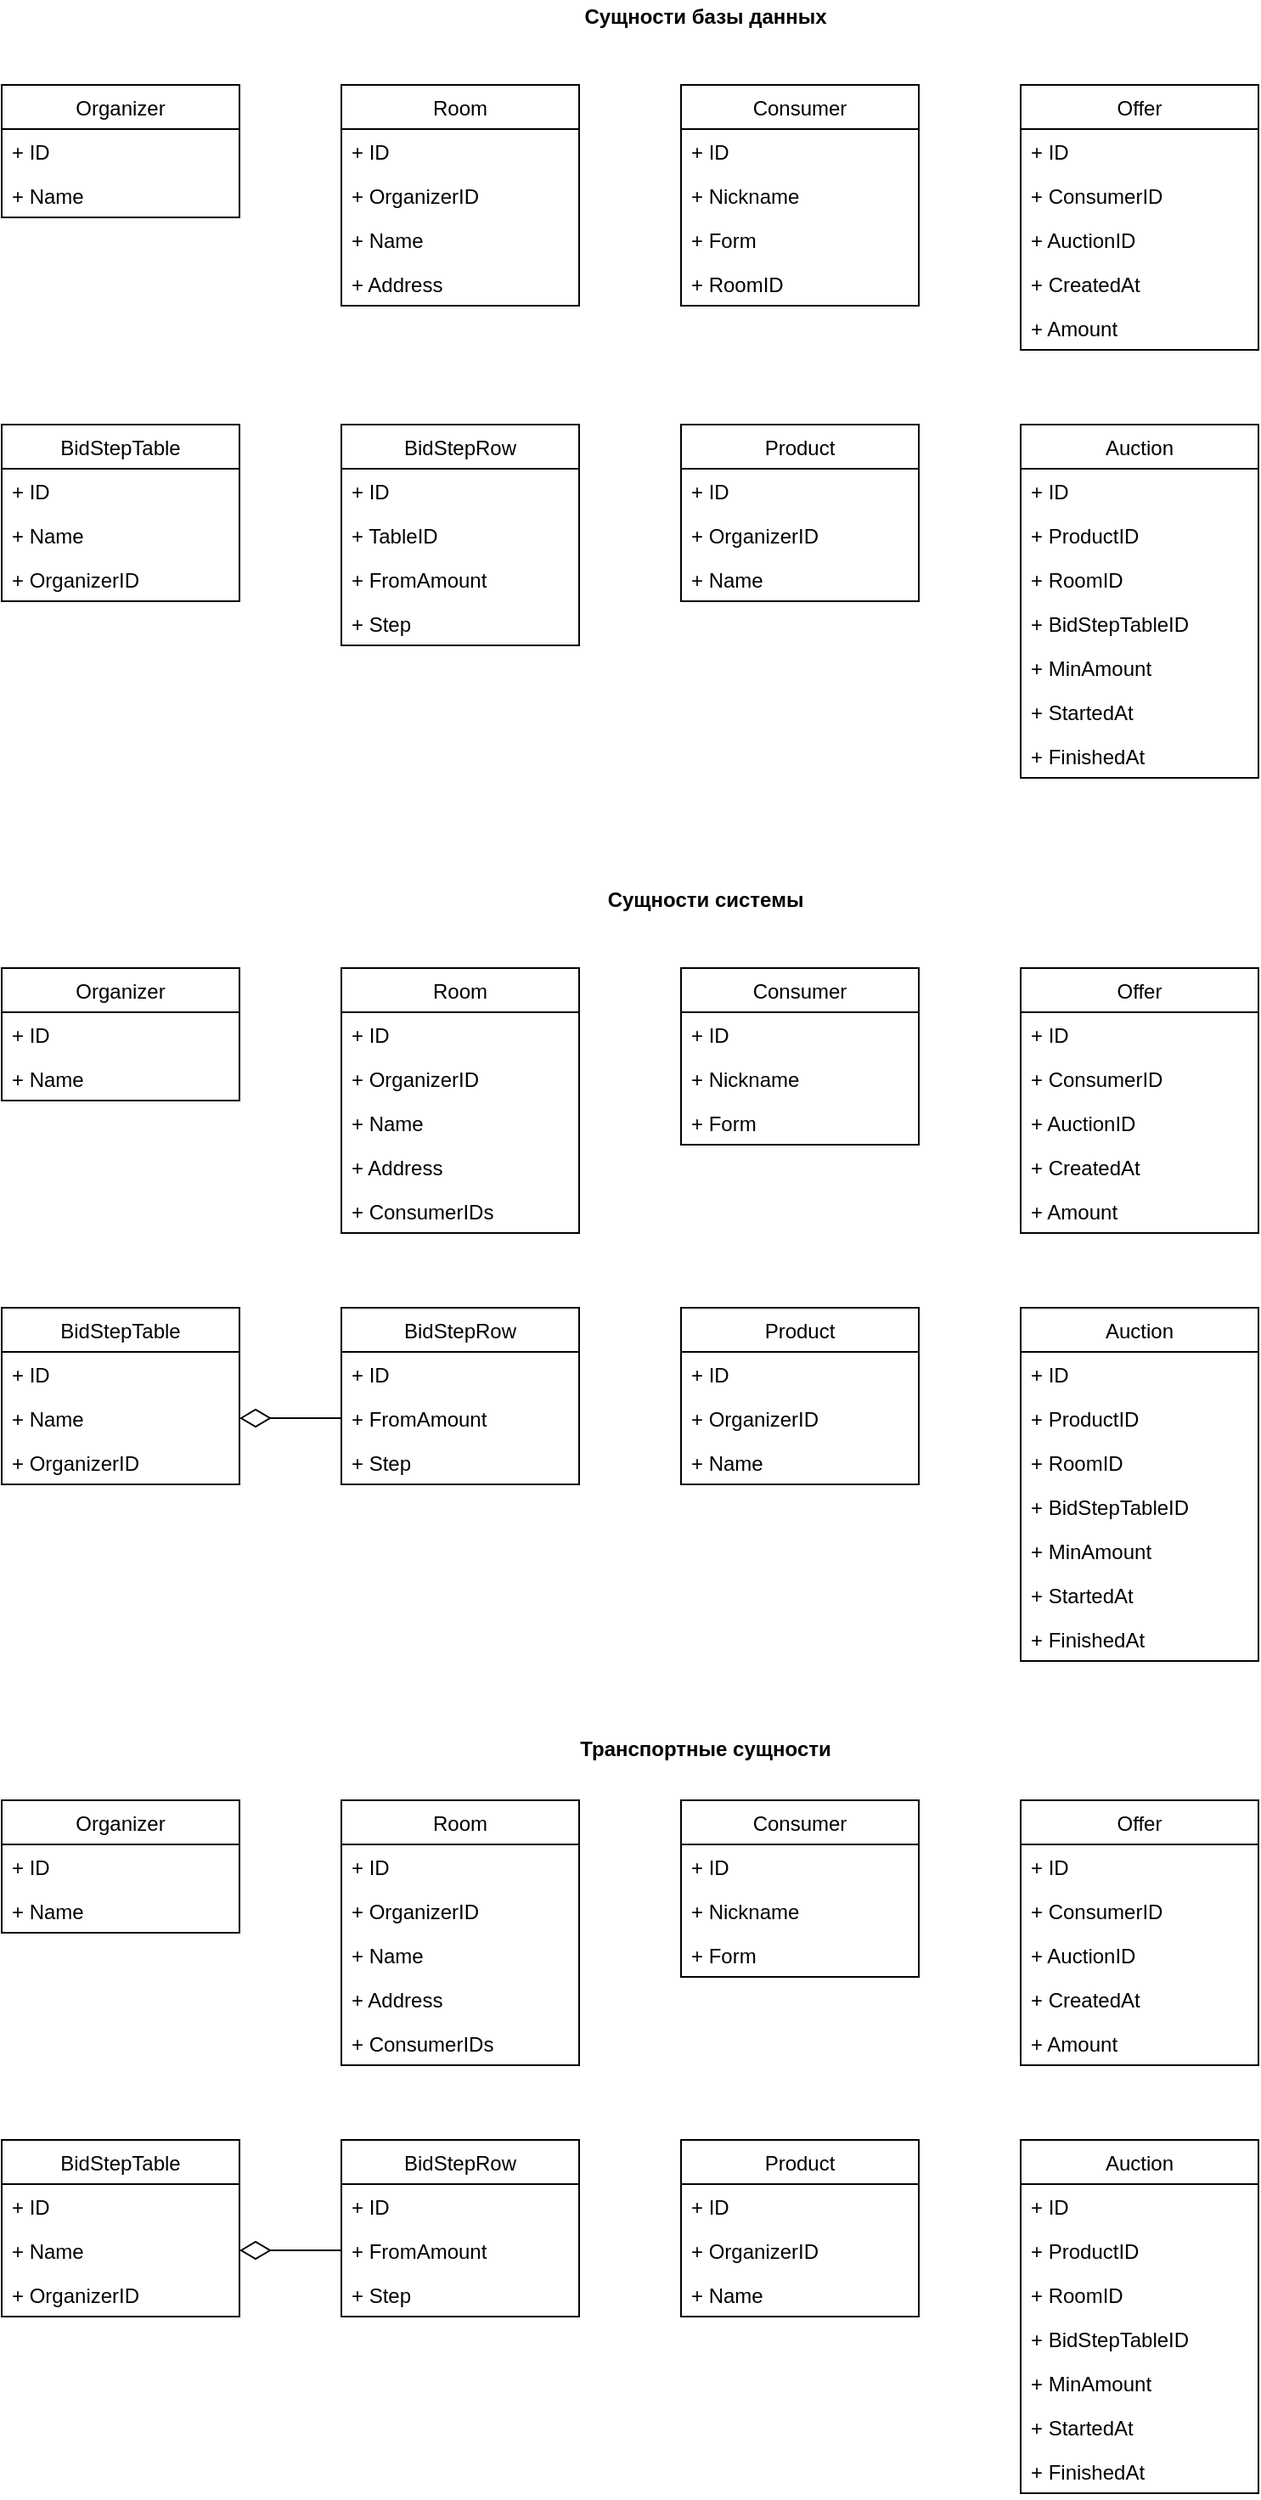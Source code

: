 <mxfile version="17.5.0" type="device"><diagram id="UkRn1mo4y2CL0mDrjCjc" name="Page-1"><mxGraphModel dx="2100" dy="1332" grid="1" gridSize="10" guides="1" tooltips="1" connect="1" arrows="1" fold="1" page="1" pageScale="1" pageWidth="827" pageHeight="1169" math="0" shadow="0"><root><mxCell id="0"/><mxCell id="1" parent="0"/><mxCell id="m401sGDuxx9GTcggJVIY-2" value="&lt;b&gt;Cущности базы данных&lt;/b&gt;" style="text;html=1;align=center;verticalAlign=middle;resizable=0;points=[];autosize=1;strokeColor=none;fillColor=none;" parent="1" vertex="1"><mxGeometry x="334" y="30" width="160" height="20" as="geometry"/></mxCell><mxCell id="m401sGDuxx9GTcggJVIY-3" value="Organizer" style="swimlane;fontStyle=0;childLayout=stackLayout;horizontal=1;startSize=26;fillColor=none;horizontalStack=0;resizeParent=1;resizeParentMax=0;resizeLast=0;collapsible=1;marginBottom=0;" parent="1" vertex="1"><mxGeometry y="80" width="140" height="78" as="geometry"/></mxCell><mxCell id="m401sGDuxx9GTcggJVIY-4" value="+ ID" style="text;strokeColor=none;fillColor=none;align=left;verticalAlign=top;spacingLeft=4;spacingRight=4;overflow=hidden;rotatable=0;points=[[0,0.5],[1,0.5]];portConstraint=eastwest;" parent="m401sGDuxx9GTcggJVIY-3" vertex="1"><mxGeometry y="26" width="140" height="26" as="geometry"/></mxCell><mxCell id="m401sGDuxx9GTcggJVIY-7" value="+ Name" style="text;strokeColor=none;fillColor=none;align=left;verticalAlign=top;spacingLeft=4;spacingRight=4;overflow=hidden;rotatable=0;points=[[0,0.5],[1,0.5]];portConstraint=eastwest;" parent="m401sGDuxx9GTcggJVIY-3" vertex="1"><mxGeometry y="52" width="140" height="26" as="geometry"/></mxCell><mxCell id="m401sGDuxx9GTcggJVIY-8" value="Room" style="swimlane;fontStyle=0;childLayout=stackLayout;horizontal=1;startSize=26;fillColor=none;horizontalStack=0;resizeParent=1;resizeParentMax=0;resizeLast=0;collapsible=1;marginBottom=0;" parent="1" vertex="1"><mxGeometry x="200" y="80" width="140" height="130" as="geometry"/></mxCell><mxCell id="m401sGDuxx9GTcggJVIY-9" value="+ ID" style="text;strokeColor=none;fillColor=none;align=left;verticalAlign=top;spacingLeft=4;spacingRight=4;overflow=hidden;rotatable=0;points=[[0,0.5],[1,0.5]];portConstraint=eastwest;" parent="m401sGDuxx9GTcggJVIY-8" vertex="1"><mxGeometry y="26" width="140" height="26" as="geometry"/></mxCell><mxCell id="EMfm5zw3j1zz_-ux1l1t-84" value="+ OrganizerID" style="text;strokeColor=none;fillColor=none;align=left;verticalAlign=top;spacingLeft=4;spacingRight=4;overflow=hidden;rotatable=0;points=[[0,0.5],[1,0.5]];portConstraint=eastwest;" vertex="1" parent="m401sGDuxx9GTcggJVIY-8"><mxGeometry y="52" width="140" height="26" as="geometry"/></mxCell><mxCell id="m401sGDuxx9GTcggJVIY-10" value="+ Name" style="text;strokeColor=none;fillColor=none;align=left;verticalAlign=top;spacingLeft=4;spacingRight=4;overflow=hidden;rotatable=0;points=[[0,0.5],[1,0.5]];portConstraint=eastwest;" parent="m401sGDuxx9GTcggJVIY-8" vertex="1"><mxGeometry y="78" width="140" height="26" as="geometry"/></mxCell><mxCell id="m401sGDuxx9GTcggJVIY-11" value="+ Address" style="text;strokeColor=none;fillColor=none;align=left;verticalAlign=top;spacingLeft=4;spacingRight=4;overflow=hidden;rotatable=0;points=[[0,0.5],[1,0.5]];portConstraint=eastwest;" parent="m401sGDuxx9GTcggJVIY-8" vertex="1"><mxGeometry y="104" width="140" height="26" as="geometry"/></mxCell><mxCell id="m401sGDuxx9GTcggJVIY-13" value="Consumer" style="swimlane;fontStyle=0;childLayout=stackLayout;horizontal=1;startSize=26;fillColor=none;horizontalStack=0;resizeParent=1;resizeParentMax=0;resizeLast=0;collapsible=1;marginBottom=0;" parent="1" vertex="1"><mxGeometry x="400" y="80" width="140" height="130" as="geometry"/></mxCell><mxCell id="m401sGDuxx9GTcggJVIY-14" value="+ ID" style="text;strokeColor=none;fillColor=none;align=left;verticalAlign=top;spacingLeft=4;spacingRight=4;overflow=hidden;rotatable=0;points=[[0,0.5],[1,0.5]];portConstraint=eastwest;" parent="m401sGDuxx9GTcggJVIY-13" vertex="1"><mxGeometry y="26" width="140" height="26" as="geometry"/></mxCell><mxCell id="m401sGDuxx9GTcggJVIY-15" value="+ Nickname" style="text;strokeColor=none;fillColor=none;align=left;verticalAlign=top;spacingLeft=4;spacingRight=4;overflow=hidden;rotatable=0;points=[[0,0.5],[1,0.5]];portConstraint=eastwest;" parent="m401sGDuxx9GTcggJVIY-13" vertex="1"><mxGeometry y="52" width="140" height="26" as="geometry"/></mxCell><mxCell id="m401sGDuxx9GTcggJVIY-16" value="+ Form" style="text;strokeColor=none;fillColor=none;align=left;verticalAlign=top;spacingLeft=4;spacingRight=4;overflow=hidden;rotatable=0;points=[[0,0.5],[1,0.5]];portConstraint=eastwest;" parent="m401sGDuxx9GTcggJVIY-13" vertex="1"><mxGeometry y="78" width="140" height="26" as="geometry"/></mxCell><mxCell id="m401sGDuxx9GTcggJVIY-17" value="+ RoomID" style="text;strokeColor=none;fillColor=none;align=left;verticalAlign=top;spacingLeft=4;spacingRight=4;overflow=hidden;rotatable=0;points=[[0,0.5],[1,0.5]];portConstraint=eastwest;" parent="m401sGDuxx9GTcggJVIY-13" vertex="1"><mxGeometry y="104" width="140" height="26" as="geometry"/></mxCell><mxCell id="m401sGDuxx9GTcggJVIY-19" value="Offer" style="swimlane;fontStyle=0;childLayout=stackLayout;horizontal=1;startSize=26;fillColor=none;horizontalStack=0;resizeParent=1;resizeParentMax=0;resizeLast=0;collapsible=1;marginBottom=0;" parent="1" vertex="1"><mxGeometry x="600" y="80" width="140" height="156" as="geometry"/></mxCell><mxCell id="m401sGDuxx9GTcggJVIY-20" value="+ ID" style="text;strokeColor=none;fillColor=none;align=left;verticalAlign=top;spacingLeft=4;spacingRight=4;overflow=hidden;rotatable=0;points=[[0,0.5],[1,0.5]];portConstraint=eastwest;" parent="m401sGDuxx9GTcggJVIY-19" vertex="1"><mxGeometry y="26" width="140" height="26" as="geometry"/></mxCell><mxCell id="m401sGDuxx9GTcggJVIY-21" value="+ ConsumerID" style="text;strokeColor=none;fillColor=none;align=left;verticalAlign=top;spacingLeft=4;spacingRight=4;overflow=hidden;rotatable=0;points=[[0,0.5],[1,0.5]];portConstraint=eastwest;" parent="m401sGDuxx9GTcggJVIY-19" vertex="1"><mxGeometry y="52" width="140" height="26" as="geometry"/></mxCell><mxCell id="m401sGDuxx9GTcggJVIY-22" value="+ AuctionID" style="text;strokeColor=none;fillColor=none;align=left;verticalAlign=top;spacingLeft=4;spacingRight=4;overflow=hidden;rotatable=0;points=[[0,0.5],[1,0.5]];portConstraint=eastwest;" parent="m401sGDuxx9GTcggJVIY-19" vertex="1"><mxGeometry y="78" width="140" height="26" as="geometry"/></mxCell><mxCell id="m401sGDuxx9GTcggJVIY-24" value="+ CreatedAt" style="text;strokeColor=none;fillColor=none;align=left;verticalAlign=top;spacingLeft=4;spacingRight=4;overflow=hidden;rotatable=0;points=[[0,0.5],[1,0.5]];portConstraint=eastwest;" parent="m401sGDuxx9GTcggJVIY-19" vertex="1"><mxGeometry y="104" width="140" height="26" as="geometry"/></mxCell><mxCell id="m401sGDuxx9GTcggJVIY-25" value="+ Amount" style="text;strokeColor=none;fillColor=none;align=left;verticalAlign=top;spacingLeft=4;spacingRight=4;overflow=hidden;rotatable=0;points=[[0,0.5],[1,0.5]];portConstraint=eastwest;" parent="m401sGDuxx9GTcggJVIY-19" vertex="1"><mxGeometry y="130" width="140" height="26" as="geometry"/></mxCell><mxCell id="m401sGDuxx9GTcggJVIY-26" value="BidStepTable" style="swimlane;fontStyle=0;childLayout=stackLayout;horizontal=1;startSize=26;fillColor=none;horizontalStack=0;resizeParent=1;resizeParentMax=0;resizeLast=0;collapsible=1;marginBottom=0;" parent="1" vertex="1"><mxGeometry y="280" width="140" height="104" as="geometry"/></mxCell><mxCell id="m401sGDuxx9GTcggJVIY-27" value="+ ID" style="text;strokeColor=none;fillColor=none;align=left;verticalAlign=top;spacingLeft=4;spacingRight=4;overflow=hidden;rotatable=0;points=[[0,0.5],[1,0.5]];portConstraint=eastwest;" parent="m401sGDuxx9GTcggJVIY-26" vertex="1"><mxGeometry y="26" width="140" height="26" as="geometry"/></mxCell><mxCell id="EMfm5zw3j1zz_-ux1l1t-85" value="+ Name" style="text;strokeColor=none;fillColor=none;align=left;verticalAlign=top;spacingLeft=4;spacingRight=4;overflow=hidden;rotatable=0;points=[[0,0.5],[1,0.5]];portConstraint=eastwest;" vertex="1" parent="m401sGDuxx9GTcggJVIY-26"><mxGeometry y="52" width="140" height="26" as="geometry"/></mxCell><mxCell id="m401sGDuxx9GTcggJVIY-28" value="+ OrganizerID" style="text;strokeColor=none;fillColor=none;align=left;verticalAlign=top;spacingLeft=4;spacingRight=4;overflow=hidden;rotatable=0;points=[[0,0.5],[1,0.5]];portConstraint=eastwest;" parent="m401sGDuxx9GTcggJVIY-26" vertex="1"><mxGeometry y="78" width="140" height="26" as="geometry"/></mxCell><mxCell id="m401sGDuxx9GTcggJVIY-32" value="BidStepRow" style="swimlane;fontStyle=0;childLayout=stackLayout;horizontal=1;startSize=26;fillColor=none;horizontalStack=0;resizeParent=1;resizeParentMax=0;resizeLast=0;collapsible=1;marginBottom=0;" parent="1" vertex="1"><mxGeometry x="200" y="280" width="140" height="130" as="geometry"/></mxCell><mxCell id="m401sGDuxx9GTcggJVIY-33" value="+ ID" style="text;strokeColor=none;fillColor=none;align=left;verticalAlign=top;spacingLeft=4;spacingRight=4;overflow=hidden;rotatable=0;points=[[0,0.5],[1,0.5]];portConstraint=eastwest;" parent="m401sGDuxx9GTcggJVIY-32" vertex="1"><mxGeometry y="26" width="140" height="26" as="geometry"/></mxCell><mxCell id="m401sGDuxx9GTcggJVIY-34" value="+ TableID" style="text;strokeColor=none;fillColor=none;align=left;verticalAlign=top;spacingLeft=4;spacingRight=4;overflow=hidden;rotatable=0;points=[[0,0.5],[1,0.5]];portConstraint=eastwest;" parent="m401sGDuxx9GTcggJVIY-32" vertex="1"><mxGeometry y="52" width="140" height="26" as="geometry"/></mxCell><mxCell id="m401sGDuxx9GTcggJVIY-35" value="+ FromAmount" style="text;strokeColor=none;fillColor=none;align=left;verticalAlign=top;spacingLeft=4;spacingRight=4;overflow=hidden;rotatable=0;points=[[0,0.5],[1,0.5]];portConstraint=eastwest;" parent="m401sGDuxx9GTcggJVIY-32" vertex="1"><mxGeometry y="78" width="140" height="26" as="geometry"/></mxCell><mxCell id="m401sGDuxx9GTcggJVIY-37" value="+ Step" style="text;strokeColor=none;fillColor=none;align=left;verticalAlign=top;spacingLeft=4;spacingRight=4;overflow=hidden;rotatable=0;points=[[0,0.5],[1,0.5]];portConstraint=eastwest;" parent="m401sGDuxx9GTcggJVIY-32" vertex="1"><mxGeometry y="104" width="140" height="26" as="geometry"/></mxCell><mxCell id="m401sGDuxx9GTcggJVIY-38" value="Product" style="swimlane;fontStyle=0;childLayout=stackLayout;horizontal=1;startSize=26;fillColor=none;horizontalStack=0;resizeParent=1;resizeParentMax=0;resizeLast=0;collapsible=1;marginBottom=0;" parent="1" vertex="1"><mxGeometry x="400" y="280" width="140" height="104" as="geometry"/></mxCell><mxCell id="m401sGDuxx9GTcggJVIY-39" value="+ ID" style="text;strokeColor=none;fillColor=none;align=left;verticalAlign=top;spacingLeft=4;spacingRight=4;overflow=hidden;rotatable=0;points=[[0,0.5],[1,0.5]];portConstraint=eastwest;" parent="m401sGDuxx9GTcggJVIY-38" vertex="1"><mxGeometry y="26" width="140" height="26" as="geometry"/></mxCell><mxCell id="m401sGDuxx9GTcggJVIY-40" value="+ OrganizerID" style="text;strokeColor=none;fillColor=none;align=left;verticalAlign=top;spacingLeft=4;spacingRight=4;overflow=hidden;rotatable=0;points=[[0,0.5],[1,0.5]];portConstraint=eastwest;" parent="m401sGDuxx9GTcggJVIY-38" vertex="1"><mxGeometry y="52" width="140" height="26" as="geometry"/></mxCell><mxCell id="m401sGDuxx9GTcggJVIY-41" value="+ Name" style="text;strokeColor=none;fillColor=none;align=left;verticalAlign=top;spacingLeft=4;spacingRight=4;overflow=hidden;rotatable=0;points=[[0,0.5],[1,0.5]];portConstraint=eastwest;" parent="m401sGDuxx9GTcggJVIY-38" vertex="1"><mxGeometry y="78" width="140" height="26" as="geometry"/></mxCell><mxCell id="m401sGDuxx9GTcggJVIY-44" value="Auction" style="swimlane;fontStyle=0;childLayout=stackLayout;horizontal=1;startSize=26;fillColor=none;horizontalStack=0;resizeParent=1;resizeParentMax=0;resizeLast=0;collapsible=1;marginBottom=0;" parent="1" vertex="1"><mxGeometry x="600" y="280" width="140" height="208" as="geometry"/></mxCell><mxCell id="m401sGDuxx9GTcggJVIY-45" value="+ ID" style="text;strokeColor=none;fillColor=none;align=left;verticalAlign=top;spacingLeft=4;spacingRight=4;overflow=hidden;rotatable=0;points=[[0,0.5],[1,0.5]];portConstraint=eastwest;" parent="m401sGDuxx9GTcggJVIY-44" vertex="1"><mxGeometry y="26" width="140" height="26" as="geometry"/></mxCell><mxCell id="m401sGDuxx9GTcggJVIY-46" value="+ ProductID" style="text;strokeColor=none;fillColor=none;align=left;verticalAlign=top;spacingLeft=4;spacingRight=4;overflow=hidden;rotatable=0;points=[[0,0.5],[1,0.5]];portConstraint=eastwest;" parent="m401sGDuxx9GTcggJVIY-44" vertex="1"><mxGeometry y="52" width="140" height="26" as="geometry"/></mxCell><mxCell id="m401sGDuxx9GTcggJVIY-48" value="+ RoomID" style="text;strokeColor=none;fillColor=none;align=left;verticalAlign=top;spacingLeft=4;spacingRight=4;overflow=hidden;rotatable=0;points=[[0,0.5],[1,0.5]];portConstraint=eastwest;" parent="m401sGDuxx9GTcggJVIY-44" vertex="1"><mxGeometry y="78" width="140" height="26" as="geometry"/></mxCell><mxCell id="m401sGDuxx9GTcggJVIY-49" value="+ BidStepTableID" style="text;strokeColor=none;fillColor=none;align=left;verticalAlign=top;spacingLeft=4;spacingRight=4;overflow=hidden;rotatable=0;points=[[0,0.5],[1,0.5]];portConstraint=eastwest;" parent="m401sGDuxx9GTcggJVIY-44" vertex="1"><mxGeometry y="104" width="140" height="26" as="geometry"/></mxCell><mxCell id="m401sGDuxx9GTcggJVIY-47" value="+ MinAmount" style="text;strokeColor=none;fillColor=none;align=left;verticalAlign=top;spacingLeft=4;spacingRight=4;overflow=hidden;rotatable=0;points=[[0,0.5],[1,0.5]];portConstraint=eastwest;" parent="m401sGDuxx9GTcggJVIY-44" vertex="1"><mxGeometry y="130" width="140" height="26" as="geometry"/></mxCell><mxCell id="m401sGDuxx9GTcggJVIY-51" value="+ StartedAt" style="text;strokeColor=none;fillColor=none;align=left;verticalAlign=top;spacingLeft=4;spacingRight=4;overflow=hidden;rotatable=0;points=[[0,0.5],[1,0.5]];portConstraint=eastwest;" parent="m401sGDuxx9GTcggJVIY-44" vertex="1"><mxGeometry y="156" width="140" height="26" as="geometry"/></mxCell><mxCell id="m401sGDuxx9GTcggJVIY-50" value="+ FinishedAt" style="text;strokeColor=none;fillColor=none;align=left;verticalAlign=top;spacingLeft=4;spacingRight=4;overflow=hidden;rotatable=0;points=[[0,0.5],[1,0.5]];portConstraint=eastwest;" parent="m401sGDuxx9GTcggJVIY-44" vertex="1"><mxGeometry y="182" width="140" height="26" as="geometry"/></mxCell><mxCell id="m401sGDuxx9GTcggJVIY-52" value="&lt;b&gt;Cущности системы&lt;/b&gt;" style="text;html=1;align=center;verticalAlign=middle;resizable=0;points=[];autosize=1;strokeColor=none;fillColor=none;" parent="1" vertex="1"><mxGeometry x="349" y="550" width="130" height="20" as="geometry"/></mxCell><mxCell id="m401sGDuxx9GTcggJVIY-53" value="Organizer" style="swimlane;fontStyle=0;childLayout=stackLayout;horizontal=1;startSize=26;fillColor=none;horizontalStack=0;resizeParent=1;resizeParentMax=0;resizeLast=0;collapsible=1;marginBottom=0;" parent="1" vertex="1"><mxGeometry y="600" width="140" height="78" as="geometry"/></mxCell><mxCell id="m401sGDuxx9GTcggJVIY-54" value="+ ID" style="text;strokeColor=none;fillColor=none;align=left;verticalAlign=top;spacingLeft=4;spacingRight=4;overflow=hidden;rotatable=0;points=[[0,0.5],[1,0.5]];portConstraint=eastwest;" parent="m401sGDuxx9GTcggJVIY-53" vertex="1"><mxGeometry y="26" width="140" height="26" as="geometry"/></mxCell><mxCell id="m401sGDuxx9GTcggJVIY-55" value="+ Name" style="text;strokeColor=none;fillColor=none;align=left;verticalAlign=top;spacingLeft=4;spacingRight=4;overflow=hidden;rotatable=0;points=[[0,0.5],[1,0.5]];portConstraint=eastwest;" parent="m401sGDuxx9GTcggJVIY-53" vertex="1"><mxGeometry y="52" width="140" height="26" as="geometry"/></mxCell><mxCell id="m401sGDuxx9GTcggJVIY-56" value="Room" style="swimlane;fontStyle=0;childLayout=stackLayout;horizontal=1;startSize=26;fillColor=none;horizontalStack=0;resizeParent=1;resizeParentMax=0;resizeLast=0;collapsible=1;marginBottom=0;" parent="1" vertex="1"><mxGeometry x="200" y="600" width="140" height="156" as="geometry"/></mxCell><mxCell id="m401sGDuxx9GTcggJVIY-57" value="+ ID" style="text;strokeColor=none;fillColor=none;align=left;verticalAlign=top;spacingLeft=4;spacingRight=4;overflow=hidden;rotatable=0;points=[[0,0.5],[1,0.5]];portConstraint=eastwest;" parent="m401sGDuxx9GTcggJVIY-56" vertex="1"><mxGeometry y="26" width="140" height="26" as="geometry"/></mxCell><mxCell id="EMfm5zw3j1zz_-ux1l1t-2" value="+ OrganizerID" style="text;strokeColor=none;fillColor=none;align=left;verticalAlign=top;spacingLeft=4;spacingRight=4;overflow=hidden;rotatable=0;points=[[0,0.5],[1,0.5]];portConstraint=eastwest;" vertex="1" parent="m401sGDuxx9GTcggJVIY-56"><mxGeometry y="52" width="140" height="26" as="geometry"/></mxCell><mxCell id="m401sGDuxx9GTcggJVIY-58" value="+ Name" style="text;strokeColor=none;fillColor=none;align=left;verticalAlign=top;spacingLeft=4;spacingRight=4;overflow=hidden;rotatable=0;points=[[0,0.5],[1,0.5]];portConstraint=eastwest;" parent="m401sGDuxx9GTcggJVIY-56" vertex="1"><mxGeometry y="78" width="140" height="26" as="geometry"/></mxCell><mxCell id="m401sGDuxx9GTcggJVIY-59" value="+ Address" style="text;strokeColor=none;fillColor=none;align=left;verticalAlign=top;spacingLeft=4;spacingRight=4;overflow=hidden;rotatable=0;points=[[0,0.5],[1,0.5]];portConstraint=eastwest;" parent="m401sGDuxx9GTcggJVIY-56" vertex="1"><mxGeometry y="104" width="140" height="26" as="geometry"/></mxCell><mxCell id="EMfm5zw3j1zz_-ux1l1t-3" value="+ ConsumerIDs" style="text;strokeColor=none;fillColor=none;align=left;verticalAlign=top;spacingLeft=4;spacingRight=4;overflow=hidden;rotatable=0;points=[[0,0.5],[1,0.5]];portConstraint=eastwest;" vertex="1" parent="m401sGDuxx9GTcggJVIY-56"><mxGeometry y="130" width="140" height="26" as="geometry"/></mxCell><mxCell id="m401sGDuxx9GTcggJVIY-61" value="Consumer" style="swimlane;fontStyle=0;childLayout=stackLayout;horizontal=1;startSize=26;fillColor=none;horizontalStack=0;resizeParent=1;resizeParentMax=0;resizeLast=0;collapsible=1;marginBottom=0;" parent="1" vertex="1"><mxGeometry x="400" y="600" width="140" height="104" as="geometry"/></mxCell><mxCell id="m401sGDuxx9GTcggJVIY-62" value="+ ID" style="text;strokeColor=none;fillColor=none;align=left;verticalAlign=top;spacingLeft=4;spacingRight=4;overflow=hidden;rotatable=0;points=[[0,0.5],[1,0.5]];portConstraint=eastwest;" parent="m401sGDuxx9GTcggJVIY-61" vertex="1"><mxGeometry y="26" width="140" height="26" as="geometry"/></mxCell><mxCell id="m401sGDuxx9GTcggJVIY-63" value="+ Nickname" style="text;strokeColor=none;fillColor=none;align=left;verticalAlign=top;spacingLeft=4;spacingRight=4;overflow=hidden;rotatable=0;points=[[0,0.5],[1,0.5]];portConstraint=eastwest;" parent="m401sGDuxx9GTcggJVIY-61" vertex="1"><mxGeometry y="52" width="140" height="26" as="geometry"/></mxCell><mxCell id="m401sGDuxx9GTcggJVIY-64" value="+ Form" style="text;strokeColor=none;fillColor=none;align=left;verticalAlign=top;spacingLeft=4;spacingRight=4;overflow=hidden;rotatable=0;points=[[0,0.5],[1,0.5]];portConstraint=eastwest;" parent="m401sGDuxx9GTcggJVIY-61" vertex="1"><mxGeometry y="78" width="140" height="26" as="geometry"/></mxCell><mxCell id="m401sGDuxx9GTcggJVIY-67" value="Offer" style="swimlane;fontStyle=0;childLayout=stackLayout;horizontal=1;startSize=26;fillColor=none;horizontalStack=0;resizeParent=1;resizeParentMax=0;resizeLast=0;collapsible=1;marginBottom=0;" parent="1" vertex="1"><mxGeometry x="600" y="600" width="140" height="156" as="geometry"/></mxCell><mxCell id="m401sGDuxx9GTcggJVIY-68" value="+ ID" style="text;strokeColor=none;fillColor=none;align=left;verticalAlign=top;spacingLeft=4;spacingRight=4;overflow=hidden;rotatable=0;points=[[0,0.5],[1,0.5]];portConstraint=eastwest;" parent="m401sGDuxx9GTcggJVIY-67" vertex="1"><mxGeometry y="26" width="140" height="26" as="geometry"/></mxCell><mxCell id="m401sGDuxx9GTcggJVIY-69" value="+ ConsumerID" style="text;strokeColor=none;fillColor=none;align=left;verticalAlign=top;spacingLeft=4;spacingRight=4;overflow=hidden;rotatable=0;points=[[0,0.5],[1,0.5]];portConstraint=eastwest;" parent="m401sGDuxx9GTcggJVIY-67" vertex="1"><mxGeometry y="52" width="140" height="26" as="geometry"/></mxCell><mxCell id="m401sGDuxx9GTcggJVIY-70" value="+ AuctionID" style="text;strokeColor=none;fillColor=none;align=left;verticalAlign=top;spacingLeft=4;spacingRight=4;overflow=hidden;rotatable=0;points=[[0,0.5],[1,0.5]];portConstraint=eastwest;" parent="m401sGDuxx9GTcggJVIY-67" vertex="1"><mxGeometry y="78" width="140" height="26" as="geometry"/></mxCell><mxCell id="m401sGDuxx9GTcggJVIY-71" value="+ CreatedAt" style="text;strokeColor=none;fillColor=none;align=left;verticalAlign=top;spacingLeft=4;spacingRight=4;overflow=hidden;rotatable=0;points=[[0,0.5],[1,0.5]];portConstraint=eastwest;" parent="m401sGDuxx9GTcggJVIY-67" vertex="1"><mxGeometry y="104" width="140" height="26" as="geometry"/></mxCell><mxCell id="m401sGDuxx9GTcggJVIY-72" value="+ Amount" style="text;strokeColor=none;fillColor=none;align=left;verticalAlign=top;spacingLeft=4;spacingRight=4;overflow=hidden;rotatable=0;points=[[0,0.5],[1,0.5]];portConstraint=eastwest;" parent="m401sGDuxx9GTcggJVIY-67" vertex="1"><mxGeometry y="130" width="140" height="26" as="geometry"/></mxCell><mxCell id="m401sGDuxx9GTcggJVIY-73" value="BidStepTable" style="swimlane;fontStyle=0;childLayout=stackLayout;horizontal=1;startSize=26;fillColor=none;horizontalStack=0;resizeParent=1;resizeParentMax=0;resizeLast=0;collapsible=1;marginBottom=0;" parent="1" vertex="1"><mxGeometry y="800" width="140" height="104" as="geometry"/></mxCell><mxCell id="m401sGDuxx9GTcggJVIY-74" value="+ ID" style="text;strokeColor=none;fillColor=none;align=left;verticalAlign=top;spacingLeft=4;spacingRight=4;overflow=hidden;rotatable=0;points=[[0,0.5],[1,0.5]];portConstraint=eastwest;" parent="m401sGDuxx9GTcggJVIY-73" vertex="1"><mxGeometry y="26" width="140" height="26" as="geometry"/></mxCell><mxCell id="EMfm5zw3j1zz_-ux1l1t-1" value="+ Name" style="text;strokeColor=none;fillColor=none;align=left;verticalAlign=top;spacingLeft=4;spacingRight=4;overflow=hidden;rotatable=0;points=[[0,0.5],[1,0.5]];portConstraint=eastwest;" vertex="1" parent="m401sGDuxx9GTcggJVIY-73"><mxGeometry y="52" width="140" height="26" as="geometry"/></mxCell><mxCell id="m401sGDuxx9GTcggJVIY-75" value="+ OrganizerID" style="text;strokeColor=none;fillColor=none;align=left;verticalAlign=top;spacingLeft=4;spacingRight=4;overflow=hidden;rotatable=0;points=[[0,0.5],[1,0.5]];portConstraint=eastwest;" parent="m401sGDuxx9GTcggJVIY-73" vertex="1"><mxGeometry y="78" width="140" height="26" as="geometry"/></mxCell><mxCell id="m401sGDuxx9GTcggJVIY-76" value="BidStepRow" style="swimlane;fontStyle=0;childLayout=stackLayout;horizontal=1;startSize=26;fillColor=none;horizontalStack=0;resizeParent=1;resizeParentMax=0;resizeLast=0;collapsible=1;marginBottom=0;" parent="1" vertex="1"><mxGeometry x="200" y="800" width="140" height="104" as="geometry"/></mxCell><mxCell id="m401sGDuxx9GTcggJVIY-77" value="+ ID" style="text;strokeColor=none;fillColor=none;align=left;verticalAlign=top;spacingLeft=4;spacingRight=4;overflow=hidden;rotatable=0;points=[[0,0.5],[1,0.5]];portConstraint=eastwest;" parent="m401sGDuxx9GTcggJVIY-76" vertex="1"><mxGeometry y="26" width="140" height="26" as="geometry"/></mxCell><mxCell id="m401sGDuxx9GTcggJVIY-79" value="+ FromAmount" style="text;strokeColor=none;fillColor=none;align=left;verticalAlign=top;spacingLeft=4;spacingRight=4;overflow=hidden;rotatable=0;points=[[0,0.5],[1,0.5]];portConstraint=eastwest;" parent="m401sGDuxx9GTcggJVIY-76" vertex="1"><mxGeometry y="52" width="140" height="26" as="geometry"/></mxCell><mxCell id="m401sGDuxx9GTcggJVIY-81" value="+ Step" style="text;strokeColor=none;fillColor=none;align=left;verticalAlign=top;spacingLeft=4;spacingRight=4;overflow=hidden;rotatable=0;points=[[0,0.5],[1,0.5]];portConstraint=eastwest;" parent="m401sGDuxx9GTcggJVIY-76" vertex="1"><mxGeometry y="78" width="140" height="26" as="geometry"/></mxCell><mxCell id="m401sGDuxx9GTcggJVIY-82" value="Product" style="swimlane;fontStyle=0;childLayout=stackLayout;horizontal=1;startSize=26;fillColor=none;horizontalStack=0;resizeParent=1;resizeParentMax=0;resizeLast=0;collapsible=1;marginBottom=0;" parent="1" vertex="1"><mxGeometry x="400" y="800" width="140" height="104" as="geometry"/></mxCell><mxCell id="m401sGDuxx9GTcggJVIY-83" value="+ ID" style="text;strokeColor=none;fillColor=none;align=left;verticalAlign=top;spacingLeft=4;spacingRight=4;overflow=hidden;rotatable=0;points=[[0,0.5],[1,0.5]];portConstraint=eastwest;" parent="m401sGDuxx9GTcggJVIY-82" vertex="1"><mxGeometry y="26" width="140" height="26" as="geometry"/></mxCell><mxCell id="m401sGDuxx9GTcggJVIY-84" value="+ OrganizerID" style="text;strokeColor=none;fillColor=none;align=left;verticalAlign=top;spacingLeft=4;spacingRight=4;overflow=hidden;rotatable=0;points=[[0,0.5],[1,0.5]];portConstraint=eastwest;" parent="m401sGDuxx9GTcggJVIY-82" vertex="1"><mxGeometry y="52" width="140" height="26" as="geometry"/></mxCell><mxCell id="m401sGDuxx9GTcggJVIY-85" value="+ Name" style="text;strokeColor=none;fillColor=none;align=left;verticalAlign=top;spacingLeft=4;spacingRight=4;overflow=hidden;rotatable=0;points=[[0,0.5],[1,0.5]];portConstraint=eastwest;" parent="m401sGDuxx9GTcggJVIY-82" vertex="1"><mxGeometry y="78" width="140" height="26" as="geometry"/></mxCell><mxCell id="m401sGDuxx9GTcggJVIY-86" value="Auction" style="swimlane;fontStyle=0;childLayout=stackLayout;horizontal=1;startSize=26;fillColor=none;horizontalStack=0;resizeParent=1;resizeParentMax=0;resizeLast=0;collapsible=1;marginBottom=0;" parent="1" vertex="1"><mxGeometry x="600" y="800" width="140" height="208" as="geometry"/></mxCell><mxCell id="m401sGDuxx9GTcggJVIY-87" value="+ ID" style="text;strokeColor=none;fillColor=none;align=left;verticalAlign=top;spacingLeft=4;spacingRight=4;overflow=hidden;rotatable=0;points=[[0,0.5],[1,0.5]];portConstraint=eastwest;" parent="m401sGDuxx9GTcggJVIY-86" vertex="1"><mxGeometry y="26" width="140" height="26" as="geometry"/></mxCell><mxCell id="m401sGDuxx9GTcggJVIY-88" value="+ ProductID" style="text;strokeColor=none;fillColor=none;align=left;verticalAlign=top;spacingLeft=4;spacingRight=4;overflow=hidden;rotatable=0;points=[[0,0.5],[1,0.5]];portConstraint=eastwest;" parent="m401sGDuxx9GTcggJVIY-86" vertex="1"><mxGeometry y="52" width="140" height="26" as="geometry"/></mxCell><mxCell id="m401sGDuxx9GTcggJVIY-89" value="+ RoomID" style="text;strokeColor=none;fillColor=none;align=left;verticalAlign=top;spacingLeft=4;spacingRight=4;overflow=hidden;rotatable=0;points=[[0,0.5],[1,0.5]];portConstraint=eastwest;" parent="m401sGDuxx9GTcggJVIY-86" vertex="1"><mxGeometry y="78" width="140" height="26" as="geometry"/></mxCell><mxCell id="m401sGDuxx9GTcggJVIY-90" value="+ BidStepTableID" style="text;strokeColor=none;fillColor=none;align=left;verticalAlign=top;spacingLeft=4;spacingRight=4;overflow=hidden;rotatable=0;points=[[0,0.5],[1,0.5]];portConstraint=eastwest;" parent="m401sGDuxx9GTcggJVIY-86" vertex="1"><mxGeometry y="104" width="140" height="26" as="geometry"/></mxCell><mxCell id="m401sGDuxx9GTcggJVIY-91" value="+ MinAmount" style="text;strokeColor=none;fillColor=none;align=left;verticalAlign=top;spacingLeft=4;spacingRight=4;overflow=hidden;rotatable=0;points=[[0,0.5],[1,0.5]];portConstraint=eastwest;" parent="m401sGDuxx9GTcggJVIY-86" vertex="1"><mxGeometry y="130" width="140" height="26" as="geometry"/></mxCell><mxCell id="m401sGDuxx9GTcggJVIY-92" value="+ StartedAt" style="text;strokeColor=none;fillColor=none;align=left;verticalAlign=top;spacingLeft=4;spacingRight=4;overflow=hidden;rotatable=0;points=[[0,0.5],[1,0.5]];portConstraint=eastwest;" parent="m401sGDuxx9GTcggJVIY-86" vertex="1"><mxGeometry y="156" width="140" height="26" as="geometry"/></mxCell><mxCell id="m401sGDuxx9GTcggJVIY-93" value="+ FinishedAt" style="text;strokeColor=none;fillColor=none;align=left;verticalAlign=top;spacingLeft=4;spacingRight=4;overflow=hidden;rotatable=0;points=[[0,0.5],[1,0.5]];portConstraint=eastwest;" parent="m401sGDuxx9GTcggJVIY-86" vertex="1"><mxGeometry y="182" width="140" height="26" as="geometry"/></mxCell><mxCell id="m401sGDuxx9GTcggJVIY-94" style="edgeStyle=orthogonalEdgeStyle;rounded=0;orthogonalLoop=1;jettySize=auto;html=1;endArrow=diamondThin;endFill=0;endSize=16;" parent="1" source="m401sGDuxx9GTcggJVIY-79" target="m401sGDuxx9GTcggJVIY-73" edge="1"><mxGeometry relative="1" as="geometry"><Array as="points"><mxPoint x="160" y="865"/><mxPoint x="160" y="865"/></Array></mxGeometry></mxCell><mxCell id="m401sGDuxx9GTcggJVIY-95" value="&lt;b&gt;Транспортные сущности&lt;/b&gt;" style="text;html=1;align=center;verticalAlign=middle;resizable=0;points=[];autosize=1;strokeColor=none;fillColor=none;" parent="1" vertex="1"><mxGeometry x="334" y="1050" width="160" height="20" as="geometry"/></mxCell><mxCell id="EMfm5zw3j1zz_-ux1l1t-44" value="Organizer" style="swimlane;fontStyle=0;childLayout=stackLayout;horizontal=1;startSize=26;fillColor=none;horizontalStack=0;resizeParent=1;resizeParentMax=0;resizeLast=0;collapsible=1;marginBottom=0;" vertex="1" parent="1"><mxGeometry y="1090" width="140" height="78" as="geometry"/></mxCell><mxCell id="EMfm5zw3j1zz_-ux1l1t-45" value="+ ID" style="text;strokeColor=none;fillColor=none;align=left;verticalAlign=top;spacingLeft=4;spacingRight=4;overflow=hidden;rotatable=0;points=[[0,0.5],[1,0.5]];portConstraint=eastwest;" vertex="1" parent="EMfm5zw3j1zz_-ux1l1t-44"><mxGeometry y="26" width="140" height="26" as="geometry"/></mxCell><mxCell id="EMfm5zw3j1zz_-ux1l1t-46" value="+ Name" style="text;strokeColor=none;fillColor=none;align=left;verticalAlign=top;spacingLeft=4;spacingRight=4;overflow=hidden;rotatable=0;points=[[0,0.5],[1,0.5]];portConstraint=eastwest;" vertex="1" parent="EMfm5zw3j1zz_-ux1l1t-44"><mxGeometry y="52" width="140" height="26" as="geometry"/></mxCell><mxCell id="EMfm5zw3j1zz_-ux1l1t-47" value="Room" style="swimlane;fontStyle=0;childLayout=stackLayout;horizontal=1;startSize=26;fillColor=none;horizontalStack=0;resizeParent=1;resizeParentMax=0;resizeLast=0;collapsible=1;marginBottom=0;" vertex="1" parent="1"><mxGeometry x="200" y="1090" width="140" height="156" as="geometry"/></mxCell><mxCell id="EMfm5zw3j1zz_-ux1l1t-48" value="+ ID" style="text;strokeColor=none;fillColor=none;align=left;verticalAlign=top;spacingLeft=4;spacingRight=4;overflow=hidden;rotatable=0;points=[[0,0.5],[1,0.5]];portConstraint=eastwest;" vertex="1" parent="EMfm5zw3j1zz_-ux1l1t-47"><mxGeometry y="26" width="140" height="26" as="geometry"/></mxCell><mxCell id="EMfm5zw3j1zz_-ux1l1t-49" value="+ OrganizerID" style="text;strokeColor=none;fillColor=none;align=left;verticalAlign=top;spacingLeft=4;spacingRight=4;overflow=hidden;rotatable=0;points=[[0,0.5],[1,0.5]];portConstraint=eastwest;" vertex="1" parent="EMfm5zw3j1zz_-ux1l1t-47"><mxGeometry y="52" width="140" height="26" as="geometry"/></mxCell><mxCell id="EMfm5zw3j1zz_-ux1l1t-50" value="+ Name" style="text;strokeColor=none;fillColor=none;align=left;verticalAlign=top;spacingLeft=4;spacingRight=4;overflow=hidden;rotatable=0;points=[[0,0.5],[1,0.5]];portConstraint=eastwest;" vertex="1" parent="EMfm5zw3j1zz_-ux1l1t-47"><mxGeometry y="78" width="140" height="26" as="geometry"/></mxCell><mxCell id="EMfm5zw3j1zz_-ux1l1t-51" value="+ Address" style="text;strokeColor=none;fillColor=none;align=left;verticalAlign=top;spacingLeft=4;spacingRight=4;overflow=hidden;rotatable=0;points=[[0,0.5],[1,0.5]];portConstraint=eastwest;" vertex="1" parent="EMfm5zw3j1zz_-ux1l1t-47"><mxGeometry y="104" width="140" height="26" as="geometry"/></mxCell><mxCell id="EMfm5zw3j1zz_-ux1l1t-52" value="+ ConsumerIDs" style="text;strokeColor=none;fillColor=none;align=left;verticalAlign=top;spacingLeft=4;spacingRight=4;overflow=hidden;rotatable=0;points=[[0,0.5],[1,0.5]];portConstraint=eastwest;" vertex="1" parent="EMfm5zw3j1zz_-ux1l1t-47"><mxGeometry y="130" width="140" height="26" as="geometry"/></mxCell><mxCell id="EMfm5zw3j1zz_-ux1l1t-53" value="Consumer" style="swimlane;fontStyle=0;childLayout=stackLayout;horizontal=1;startSize=26;fillColor=none;horizontalStack=0;resizeParent=1;resizeParentMax=0;resizeLast=0;collapsible=1;marginBottom=0;" vertex="1" parent="1"><mxGeometry x="400" y="1090" width="140" height="104" as="geometry"/></mxCell><mxCell id="EMfm5zw3j1zz_-ux1l1t-54" value="+ ID" style="text;strokeColor=none;fillColor=none;align=left;verticalAlign=top;spacingLeft=4;spacingRight=4;overflow=hidden;rotatable=0;points=[[0,0.5],[1,0.5]];portConstraint=eastwest;" vertex="1" parent="EMfm5zw3j1zz_-ux1l1t-53"><mxGeometry y="26" width="140" height="26" as="geometry"/></mxCell><mxCell id="EMfm5zw3j1zz_-ux1l1t-55" value="+ Nickname" style="text;strokeColor=none;fillColor=none;align=left;verticalAlign=top;spacingLeft=4;spacingRight=4;overflow=hidden;rotatable=0;points=[[0,0.5],[1,0.5]];portConstraint=eastwest;" vertex="1" parent="EMfm5zw3j1zz_-ux1l1t-53"><mxGeometry y="52" width="140" height="26" as="geometry"/></mxCell><mxCell id="EMfm5zw3j1zz_-ux1l1t-56" value="+ Form" style="text;strokeColor=none;fillColor=none;align=left;verticalAlign=top;spacingLeft=4;spacingRight=4;overflow=hidden;rotatable=0;points=[[0,0.5],[1,0.5]];portConstraint=eastwest;" vertex="1" parent="EMfm5zw3j1zz_-ux1l1t-53"><mxGeometry y="78" width="140" height="26" as="geometry"/></mxCell><mxCell id="EMfm5zw3j1zz_-ux1l1t-57" value="Offer" style="swimlane;fontStyle=0;childLayout=stackLayout;horizontal=1;startSize=26;fillColor=none;horizontalStack=0;resizeParent=1;resizeParentMax=0;resizeLast=0;collapsible=1;marginBottom=0;" vertex="1" parent="1"><mxGeometry x="600" y="1090" width="140" height="156" as="geometry"/></mxCell><mxCell id="EMfm5zw3j1zz_-ux1l1t-58" value="+ ID" style="text;strokeColor=none;fillColor=none;align=left;verticalAlign=top;spacingLeft=4;spacingRight=4;overflow=hidden;rotatable=0;points=[[0,0.5],[1,0.5]];portConstraint=eastwest;" vertex="1" parent="EMfm5zw3j1zz_-ux1l1t-57"><mxGeometry y="26" width="140" height="26" as="geometry"/></mxCell><mxCell id="EMfm5zw3j1zz_-ux1l1t-59" value="+ ConsumerID" style="text;strokeColor=none;fillColor=none;align=left;verticalAlign=top;spacingLeft=4;spacingRight=4;overflow=hidden;rotatable=0;points=[[0,0.5],[1,0.5]];portConstraint=eastwest;" vertex="1" parent="EMfm5zw3j1zz_-ux1l1t-57"><mxGeometry y="52" width="140" height="26" as="geometry"/></mxCell><mxCell id="EMfm5zw3j1zz_-ux1l1t-60" value="+ AuctionID" style="text;strokeColor=none;fillColor=none;align=left;verticalAlign=top;spacingLeft=4;spacingRight=4;overflow=hidden;rotatable=0;points=[[0,0.5],[1,0.5]];portConstraint=eastwest;" vertex="1" parent="EMfm5zw3j1zz_-ux1l1t-57"><mxGeometry y="78" width="140" height="26" as="geometry"/></mxCell><mxCell id="EMfm5zw3j1zz_-ux1l1t-61" value="+ CreatedAt" style="text;strokeColor=none;fillColor=none;align=left;verticalAlign=top;spacingLeft=4;spacingRight=4;overflow=hidden;rotatable=0;points=[[0,0.5],[1,0.5]];portConstraint=eastwest;" vertex="1" parent="EMfm5zw3j1zz_-ux1l1t-57"><mxGeometry y="104" width="140" height="26" as="geometry"/></mxCell><mxCell id="EMfm5zw3j1zz_-ux1l1t-62" value="+ Amount" style="text;strokeColor=none;fillColor=none;align=left;verticalAlign=top;spacingLeft=4;spacingRight=4;overflow=hidden;rotatable=0;points=[[0,0.5],[1,0.5]];portConstraint=eastwest;" vertex="1" parent="EMfm5zw3j1zz_-ux1l1t-57"><mxGeometry y="130" width="140" height="26" as="geometry"/></mxCell><mxCell id="EMfm5zw3j1zz_-ux1l1t-63" value="BidStepTable" style="swimlane;fontStyle=0;childLayout=stackLayout;horizontal=1;startSize=26;fillColor=none;horizontalStack=0;resizeParent=1;resizeParentMax=0;resizeLast=0;collapsible=1;marginBottom=0;" vertex="1" parent="1"><mxGeometry y="1290" width="140" height="104" as="geometry"/></mxCell><mxCell id="EMfm5zw3j1zz_-ux1l1t-64" value="+ ID" style="text;strokeColor=none;fillColor=none;align=left;verticalAlign=top;spacingLeft=4;spacingRight=4;overflow=hidden;rotatable=0;points=[[0,0.5],[1,0.5]];portConstraint=eastwest;" vertex="1" parent="EMfm5zw3j1zz_-ux1l1t-63"><mxGeometry y="26" width="140" height="26" as="geometry"/></mxCell><mxCell id="EMfm5zw3j1zz_-ux1l1t-65" value="+ Name" style="text;strokeColor=none;fillColor=none;align=left;verticalAlign=top;spacingLeft=4;spacingRight=4;overflow=hidden;rotatable=0;points=[[0,0.5],[1,0.5]];portConstraint=eastwest;" vertex="1" parent="EMfm5zw3j1zz_-ux1l1t-63"><mxGeometry y="52" width="140" height="26" as="geometry"/></mxCell><mxCell id="EMfm5zw3j1zz_-ux1l1t-66" value="+ OrganizerID" style="text;strokeColor=none;fillColor=none;align=left;verticalAlign=top;spacingLeft=4;spacingRight=4;overflow=hidden;rotatable=0;points=[[0,0.5],[1,0.5]];portConstraint=eastwest;" vertex="1" parent="EMfm5zw3j1zz_-ux1l1t-63"><mxGeometry y="78" width="140" height="26" as="geometry"/></mxCell><mxCell id="EMfm5zw3j1zz_-ux1l1t-67" value="BidStepRow" style="swimlane;fontStyle=0;childLayout=stackLayout;horizontal=1;startSize=26;fillColor=none;horizontalStack=0;resizeParent=1;resizeParentMax=0;resizeLast=0;collapsible=1;marginBottom=0;" vertex="1" parent="1"><mxGeometry x="200" y="1290" width="140" height="104" as="geometry"/></mxCell><mxCell id="EMfm5zw3j1zz_-ux1l1t-68" value="+ ID" style="text;strokeColor=none;fillColor=none;align=left;verticalAlign=top;spacingLeft=4;spacingRight=4;overflow=hidden;rotatable=0;points=[[0,0.5],[1,0.5]];portConstraint=eastwest;" vertex="1" parent="EMfm5zw3j1zz_-ux1l1t-67"><mxGeometry y="26" width="140" height="26" as="geometry"/></mxCell><mxCell id="EMfm5zw3j1zz_-ux1l1t-69" value="+ FromAmount" style="text;strokeColor=none;fillColor=none;align=left;verticalAlign=top;spacingLeft=4;spacingRight=4;overflow=hidden;rotatable=0;points=[[0,0.5],[1,0.5]];portConstraint=eastwest;" vertex="1" parent="EMfm5zw3j1zz_-ux1l1t-67"><mxGeometry y="52" width="140" height="26" as="geometry"/></mxCell><mxCell id="EMfm5zw3j1zz_-ux1l1t-70" value="+ Step" style="text;strokeColor=none;fillColor=none;align=left;verticalAlign=top;spacingLeft=4;spacingRight=4;overflow=hidden;rotatable=0;points=[[0,0.5],[1,0.5]];portConstraint=eastwest;" vertex="1" parent="EMfm5zw3j1zz_-ux1l1t-67"><mxGeometry y="78" width="140" height="26" as="geometry"/></mxCell><mxCell id="EMfm5zw3j1zz_-ux1l1t-71" value="Product" style="swimlane;fontStyle=0;childLayout=stackLayout;horizontal=1;startSize=26;fillColor=none;horizontalStack=0;resizeParent=1;resizeParentMax=0;resizeLast=0;collapsible=1;marginBottom=0;" vertex="1" parent="1"><mxGeometry x="400" y="1290" width="140" height="104" as="geometry"/></mxCell><mxCell id="EMfm5zw3j1zz_-ux1l1t-72" value="+ ID" style="text;strokeColor=none;fillColor=none;align=left;verticalAlign=top;spacingLeft=4;spacingRight=4;overflow=hidden;rotatable=0;points=[[0,0.5],[1,0.5]];portConstraint=eastwest;" vertex="1" parent="EMfm5zw3j1zz_-ux1l1t-71"><mxGeometry y="26" width="140" height="26" as="geometry"/></mxCell><mxCell id="EMfm5zw3j1zz_-ux1l1t-73" value="+ OrganizerID" style="text;strokeColor=none;fillColor=none;align=left;verticalAlign=top;spacingLeft=4;spacingRight=4;overflow=hidden;rotatable=0;points=[[0,0.5],[1,0.5]];portConstraint=eastwest;" vertex="1" parent="EMfm5zw3j1zz_-ux1l1t-71"><mxGeometry y="52" width="140" height="26" as="geometry"/></mxCell><mxCell id="EMfm5zw3j1zz_-ux1l1t-74" value="+ Name" style="text;strokeColor=none;fillColor=none;align=left;verticalAlign=top;spacingLeft=4;spacingRight=4;overflow=hidden;rotatable=0;points=[[0,0.5],[1,0.5]];portConstraint=eastwest;" vertex="1" parent="EMfm5zw3j1zz_-ux1l1t-71"><mxGeometry y="78" width="140" height="26" as="geometry"/></mxCell><mxCell id="EMfm5zw3j1zz_-ux1l1t-75" value="Auction" style="swimlane;fontStyle=0;childLayout=stackLayout;horizontal=1;startSize=26;fillColor=none;horizontalStack=0;resizeParent=1;resizeParentMax=0;resizeLast=0;collapsible=1;marginBottom=0;" vertex="1" parent="1"><mxGeometry x="600" y="1290" width="140" height="208" as="geometry"/></mxCell><mxCell id="EMfm5zw3j1zz_-ux1l1t-76" value="+ ID" style="text;strokeColor=none;fillColor=none;align=left;verticalAlign=top;spacingLeft=4;spacingRight=4;overflow=hidden;rotatable=0;points=[[0,0.5],[1,0.5]];portConstraint=eastwest;" vertex="1" parent="EMfm5zw3j1zz_-ux1l1t-75"><mxGeometry y="26" width="140" height="26" as="geometry"/></mxCell><mxCell id="EMfm5zw3j1zz_-ux1l1t-77" value="+ ProductID" style="text;strokeColor=none;fillColor=none;align=left;verticalAlign=top;spacingLeft=4;spacingRight=4;overflow=hidden;rotatable=0;points=[[0,0.5],[1,0.5]];portConstraint=eastwest;" vertex="1" parent="EMfm5zw3j1zz_-ux1l1t-75"><mxGeometry y="52" width="140" height="26" as="geometry"/></mxCell><mxCell id="EMfm5zw3j1zz_-ux1l1t-78" value="+ RoomID" style="text;strokeColor=none;fillColor=none;align=left;verticalAlign=top;spacingLeft=4;spacingRight=4;overflow=hidden;rotatable=0;points=[[0,0.5],[1,0.5]];portConstraint=eastwest;" vertex="1" parent="EMfm5zw3j1zz_-ux1l1t-75"><mxGeometry y="78" width="140" height="26" as="geometry"/></mxCell><mxCell id="EMfm5zw3j1zz_-ux1l1t-79" value="+ BidStepTableID" style="text;strokeColor=none;fillColor=none;align=left;verticalAlign=top;spacingLeft=4;spacingRight=4;overflow=hidden;rotatable=0;points=[[0,0.5],[1,0.5]];portConstraint=eastwest;" vertex="1" parent="EMfm5zw3j1zz_-ux1l1t-75"><mxGeometry y="104" width="140" height="26" as="geometry"/></mxCell><mxCell id="EMfm5zw3j1zz_-ux1l1t-80" value="+ MinAmount" style="text;strokeColor=none;fillColor=none;align=left;verticalAlign=top;spacingLeft=4;spacingRight=4;overflow=hidden;rotatable=0;points=[[0,0.5],[1,0.5]];portConstraint=eastwest;" vertex="1" parent="EMfm5zw3j1zz_-ux1l1t-75"><mxGeometry y="130" width="140" height="26" as="geometry"/></mxCell><mxCell id="EMfm5zw3j1zz_-ux1l1t-81" value="+ StartedAt" style="text;strokeColor=none;fillColor=none;align=left;verticalAlign=top;spacingLeft=4;spacingRight=4;overflow=hidden;rotatable=0;points=[[0,0.5],[1,0.5]];portConstraint=eastwest;" vertex="1" parent="EMfm5zw3j1zz_-ux1l1t-75"><mxGeometry y="156" width="140" height="26" as="geometry"/></mxCell><mxCell id="EMfm5zw3j1zz_-ux1l1t-82" value="+ FinishedAt" style="text;strokeColor=none;fillColor=none;align=left;verticalAlign=top;spacingLeft=4;spacingRight=4;overflow=hidden;rotatable=0;points=[[0,0.5],[1,0.5]];portConstraint=eastwest;" vertex="1" parent="EMfm5zw3j1zz_-ux1l1t-75"><mxGeometry y="182" width="140" height="26" as="geometry"/></mxCell><mxCell id="EMfm5zw3j1zz_-ux1l1t-83" style="edgeStyle=orthogonalEdgeStyle;rounded=0;orthogonalLoop=1;jettySize=auto;html=1;endArrow=diamondThin;endFill=0;endSize=16;" edge="1" parent="1" source="EMfm5zw3j1zz_-ux1l1t-69" target="EMfm5zw3j1zz_-ux1l1t-63"><mxGeometry relative="1" as="geometry"><Array as="points"><mxPoint x="160" y="1355"/><mxPoint x="160" y="1355"/></Array></mxGeometry></mxCell></root></mxGraphModel></diagram></mxfile>